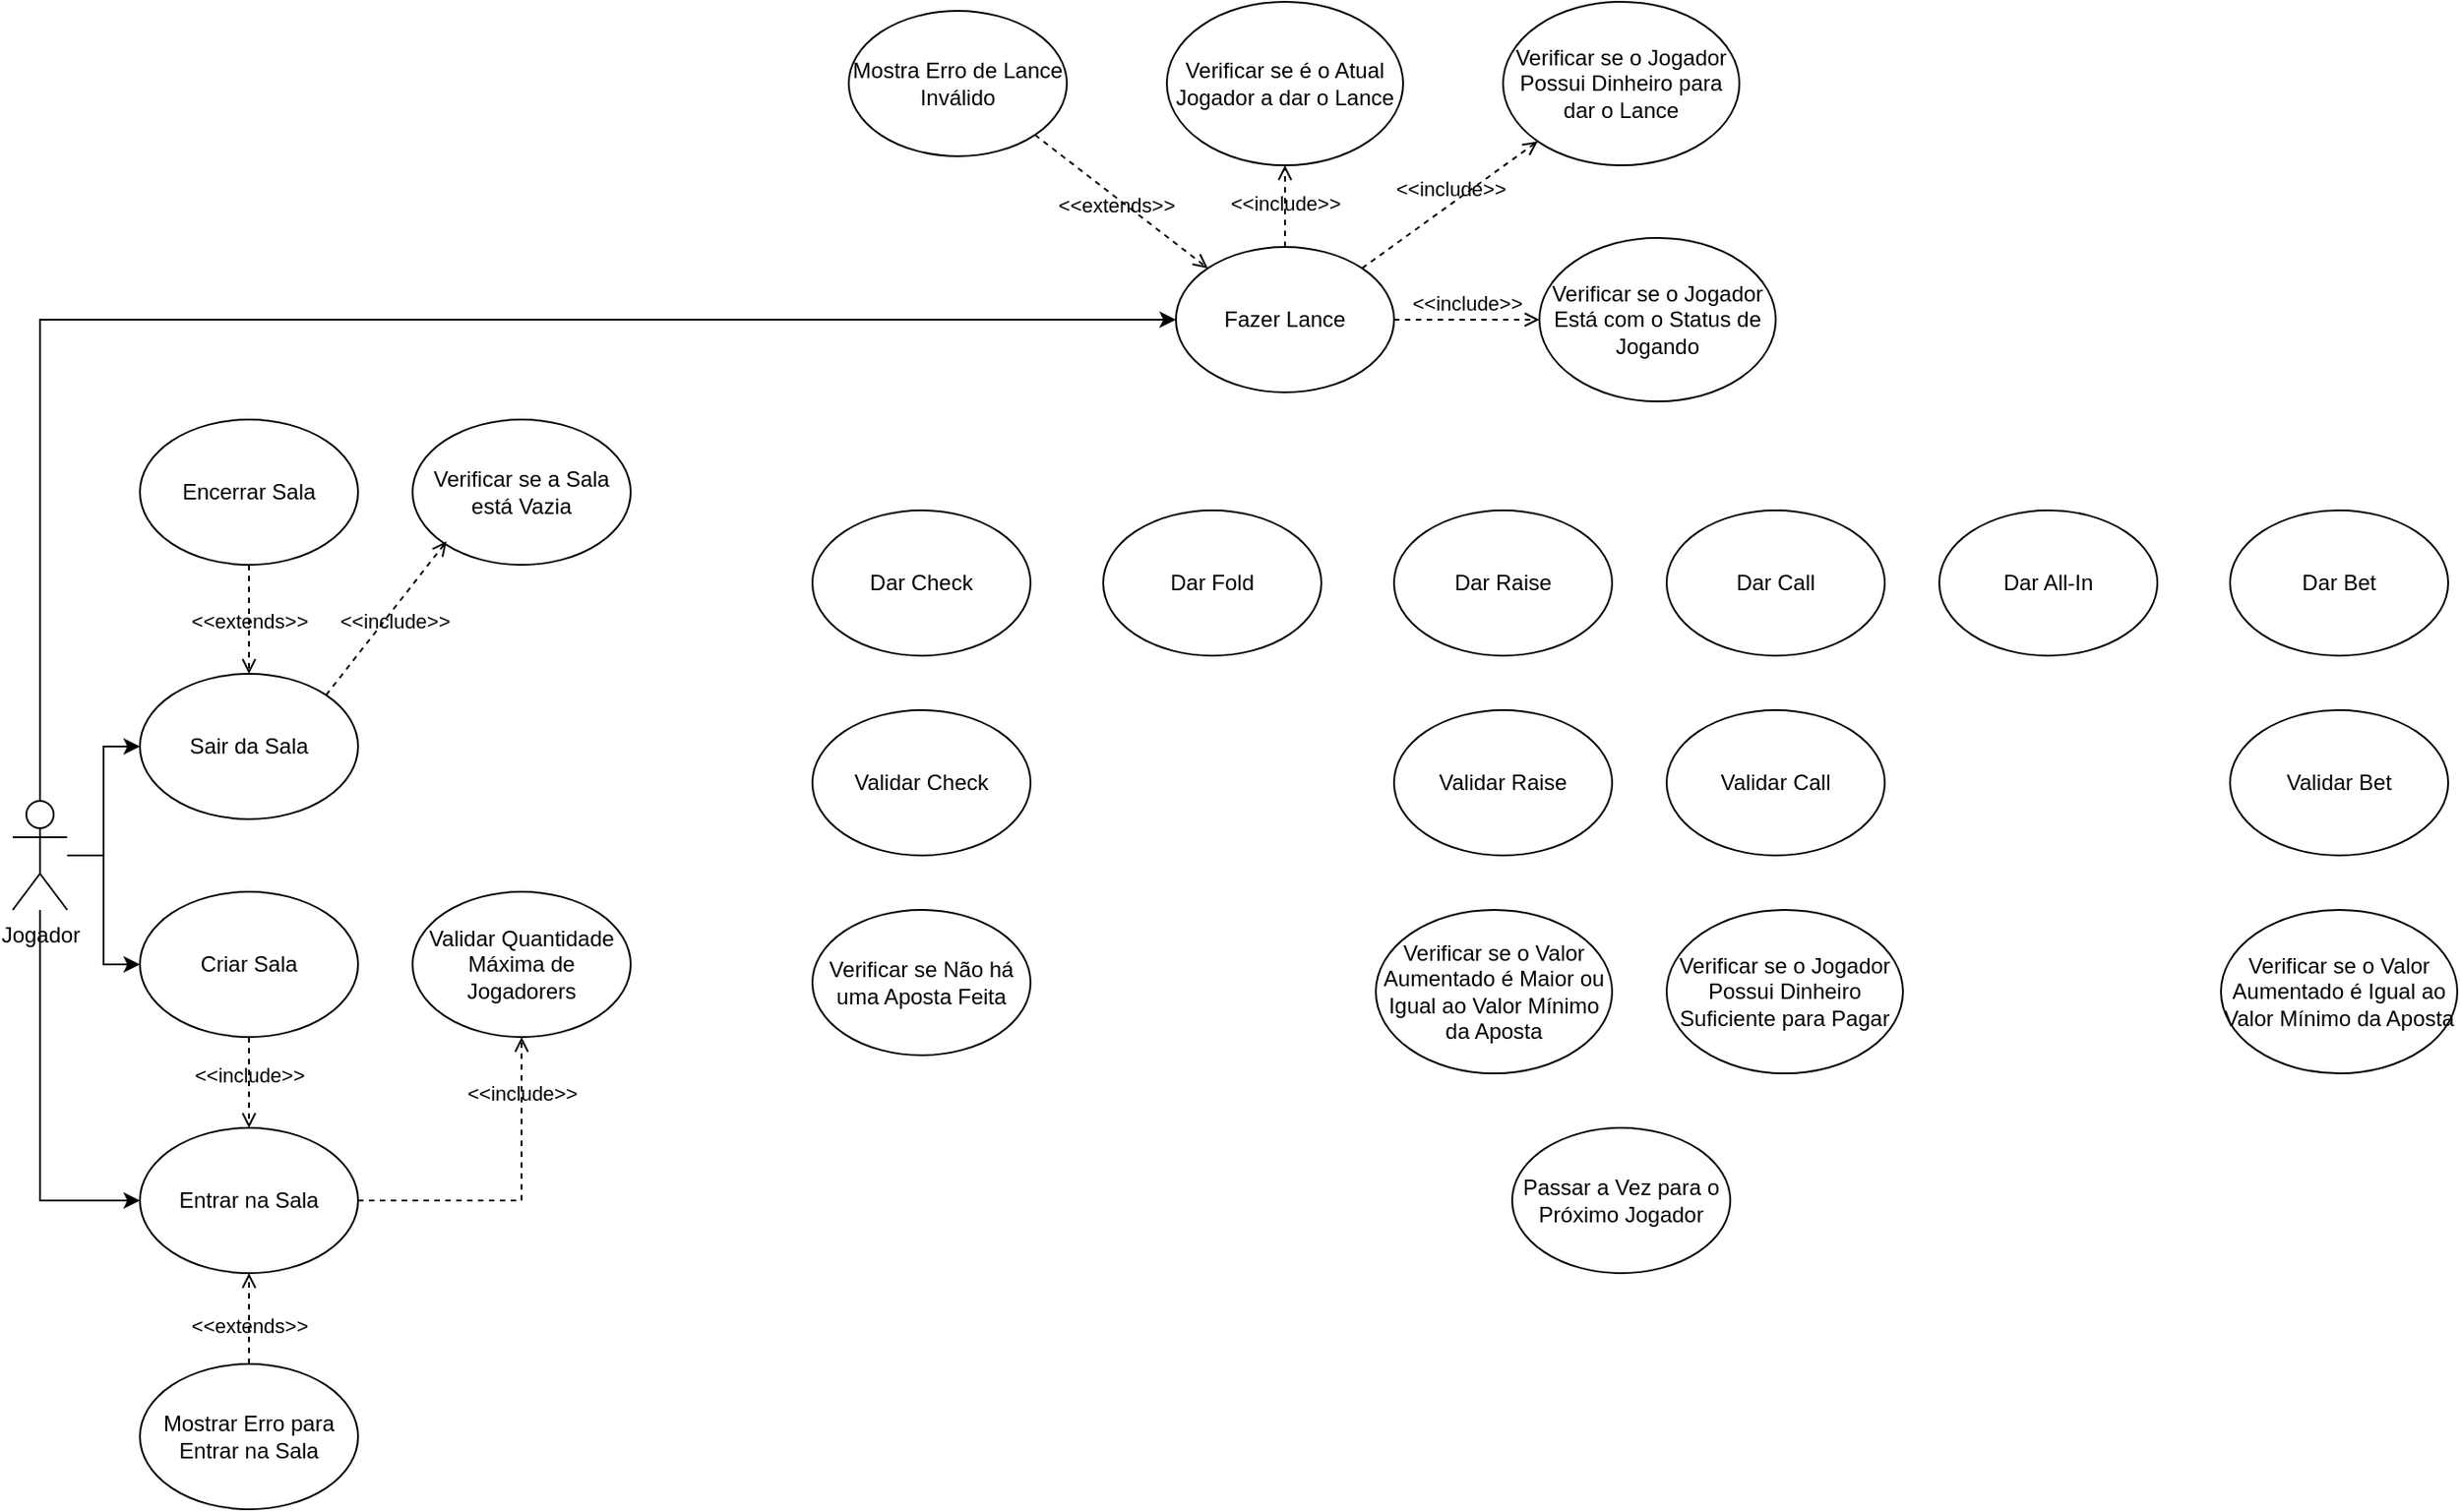 <mxfile version="21.6.9" type="github">
  <diagram name="Page-1" id="rut9_6CQOEPtHjp8Rf0L">
    <mxGraphModel dx="211" dy="1199" grid="1" gridSize="10" guides="1" tooltips="1" connect="1" arrows="1" fold="1" page="1" pageScale="1" pageWidth="850" pageHeight="1100" math="0" shadow="0">
      <root>
        <mxCell id="0" />
        <mxCell id="1" parent="0" />
        <mxCell id="spJ10TGmZAzzF4JB76id-32" style="edgeStyle=orthogonalEdgeStyle;rounded=0;orthogonalLoop=1;jettySize=auto;html=1;" edge="1" parent="1" source="spJ10TGmZAzzF4JB76id-1" target="spJ10TGmZAzzF4JB76id-4">
          <mxGeometry relative="1" as="geometry" />
        </mxCell>
        <mxCell id="spJ10TGmZAzzF4JB76id-33" style="edgeStyle=orthogonalEdgeStyle;rounded=0;orthogonalLoop=1;jettySize=auto;html=1;entryX=0;entryY=0.5;entryDx=0;entryDy=0;" edge="1" parent="1" source="spJ10TGmZAzzF4JB76id-1" target="spJ10TGmZAzzF4JB76id-3">
          <mxGeometry relative="1" as="geometry" />
        </mxCell>
        <mxCell id="spJ10TGmZAzzF4JB76id-34" style="edgeStyle=orthogonalEdgeStyle;rounded=0;orthogonalLoop=1;jettySize=auto;html=1;entryX=0;entryY=0.5;entryDx=0;entryDy=0;" edge="1" parent="1" source="spJ10TGmZAzzF4JB76id-1" target="spJ10TGmZAzzF4JB76id-2">
          <mxGeometry relative="1" as="geometry">
            <Array as="points">
              <mxPoint x="85" y="530" />
            </Array>
          </mxGeometry>
        </mxCell>
        <mxCell id="spJ10TGmZAzzF4JB76id-35" style="edgeStyle=orthogonalEdgeStyle;rounded=0;orthogonalLoop=1;jettySize=auto;html=1;entryX=0;entryY=0.5;entryDx=0;entryDy=0;" edge="1" parent="1" source="spJ10TGmZAzzF4JB76id-1" target="spJ10TGmZAzzF4JB76id-5">
          <mxGeometry relative="1" as="geometry">
            <Array as="points">
              <mxPoint x="85" y="45" />
            </Array>
          </mxGeometry>
        </mxCell>
        <mxCell id="spJ10TGmZAzzF4JB76id-1" value="Jogador&lt;br&gt;" style="shape=umlActor;verticalLabelPosition=bottom;verticalAlign=top;html=1;outlineConnect=0;" vertex="1" parent="1">
          <mxGeometry x="70" y="310" width="30" height="60" as="geometry" />
        </mxCell>
        <mxCell id="spJ10TGmZAzzF4JB76id-2" value="Entrar na Sala" style="ellipse;whiteSpace=wrap;html=1;" vertex="1" parent="1">
          <mxGeometry x="140" y="490" width="120" height="80" as="geometry" />
        </mxCell>
        <mxCell id="spJ10TGmZAzzF4JB76id-3" value="Sair da Sala" style="ellipse;whiteSpace=wrap;html=1;" vertex="1" parent="1">
          <mxGeometry x="140" y="240" width="120" height="80" as="geometry" />
        </mxCell>
        <mxCell id="spJ10TGmZAzzF4JB76id-4" value="Criar Sala" style="ellipse;whiteSpace=wrap;html=1;" vertex="1" parent="1">
          <mxGeometry x="140" y="360" width="120" height="80" as="geometry" />
        </mxCell>
        <mxCell id="spJ10TGmZAzzF4JB76id-5" value="Fazer Lance" style="ellipse;whiteSpace=wrap;html=1;" vertex="1" parent="1">
          <mxGeometry x="710" y="5" width="120" height="80" as="geometry" />
        </mxCell>
        <mxCell id="spJ10TGmZAzzF4JB76id-7" value="Encerrar Sala" style="ellipse;whiteSpace=wrap;html=1;" vertex="1" parent="1">
          <mxGeometry x="140" y="100" width="120" height="80" as="geometry" />
        </mxCell>
        <mxCell id="spJ10TGmZAzzF4JB76id-10" value="Verificar se a Sala está Vazia" style="ellipse;whiteSpace=wrap;html=1;" vertex="1" parent="1">
          <mxGeometry x="290" y="100" width="120" height="80" as="geometry" />
        </mxCell>
        <mxCell id="spJ10TGmZAzzF4JB76id-11" value="Validar Quantidade Máxima de Jogadorers" style="ellipse;whiteSpace=wrap;html=1;" vertex="1" parent="1">
          <mxGeometry x="290" y="360" width="120" height="80" as="geometry" />
        </mxCell>
        <mxCell id="spJ10TGmZAzzF4JB76id-12" value="Mostrar Erro para Entrar na Sala" style="ellipse;whiteSpace=wrap;html=1;" vertex="1" parent="1">
          <mxGeometry x="140" y="620" width="120" height="80" as="geometry" />
        </mxCell>
        <mxCell id="spJ10TGmZAzzF4JB76id-13" value="Mostra Erro de Lance Inválido" style="ellipse;whiteSpace=wrap;html=1;" vertex="1" parent="1">
          <mxGeometry x="530" y="-125" width="120" height="80" as="geometry" />
        </mxCell>
        <mxCell id="spJ10TGmZAzzF4JB76id-14" value="Verificar se é o Atual Jogador a dar o Lance" style="ellipse;whiteSpace=wrap;html=1;" vertex="1" parent="1">
          <mxGeometry x="705" y="-130" width="130" height="90" as="geometry" />
        </mxCell>
        <mxCell id="spJ10TGmZAzzF4JB76id-15" value="Verificar se o Jogador Possui Dinheiro para dar o Lance" style="ellipse;whiteSpace=wrap;html=1;" vertex="1" parent="1">
          <mxGeometry x="890" y="-130" width="130" height="90" as="geometry" />
        </mxCell>
        <mxCell id="spJ10TGmZAzzF4JB76id-16" value="Verificar se o Jogador Está com o Status de Jogando" style="ellipse;whiteSpace=wrap;html=1;" vertex="1" parent="1">
          <mxGeometry x="910" width="130" height="90" as="geometry" />
        </mxCell>
        <mxCell id="spJ10TGmZAzzF4JB76id-17" value="Dar Check" style="ellipse;whiteSpace=wrap;html=1;" vertex="1" parent="1">
          <mxGeometry x="510" y="150" width="120" height="80" as="geometry" />
        </mxCell>
        <mxCell id="spJ10TGmZAzzF4JB76id-18" value="Dar Fold" style="ellipse;whiteSpace=wrap;html=1;" vertex="1" parent="1">
          <mxGeometry x="670" y="150" width="120" height="80" as="geometry" />
        </mxCell>
        <mxCell id="spJ10TGmZAzzF4JB76id-19" value="Dar Raise" style="ellipse;whiteSpace=wrap;html=1;" vertex="1" parent="1">
          <mxGeometry x="830" y="150" width="120" height="80" as="geometry" />
        </mxCell>
        <mxCell id="spJ10TGmZAzzF4JB76id-20" value="Dar Call" style="ellipse;whiteSpace=wrap;html=1;" vertex="1" parent="1">
          <mxGeometry x="980" y="150" width="120" height="80" as="geometry" />
        </mxCell>
        <mxCell id="spJ10TGmZAzzF4JB76id-21" value="Dar All-In" style="ellipse;whiteSpace=wrap;html=1;" vertex="1" parent="1">
          <mxGeometry x="1130" y="150" width="120" height="80" as="geometry" />
        </mxCell>
        <mxCell id="spJ10TGmZAzzF4JB76id-22" value="Dar Bet" style="ellipse;whiteSpace=wrap;html=1;" vertex="1" parent="1">
          <mxGeometry x="1290" y="150" width="120" height="80" as="geometry" />
        </mxCell>
        <mxCell id="spJ10TGmZAzzF4JB76id-23" value="Validar Check" style="ellipse;whiteSpace=wrap;html=1;" vertex="1" parent="1">
          <mxGeometry x="510" y="260" width="120" height="80" as="geometry" />
        </mxCell>
        <mxCell id="spJ10TGmZAzzF4JB76id-24" value="Validar Raise" style="ellipse;whiteSpace=wrap;html=1;" vertex="1" parent="1">
          <mxGeometry x="830" y="260" width="120" height="80" as="geometry" />
        </mxCell>
        <mxCell id="spJ10TGmZAzzF4JB76id-25" value="Verificar se Não há uma Aposta Feita" style="ellipse;whiteSpace=wrap;html=1;" vertex="1" parent="1">
          <mxGeometry x="510" y="370" width="120" height="80" as="geometry" />
        </mxCell>
        <mxCell id="spJ10TGmZAzzF4JB76id-26" value="Verificar se o Valor Aumentado é Maior ou Igual ao Valor Mínimo da Aposta" style="ellipse;whiteSpace=wrap;html=1;" vertex="1" parent="1">
          <mxGeometry x="820" y="370" width="130" height="90" as="geometry" />
        </mxCell>
        <mxCell id="spJ10TGmZAzzF4JB76id-27" value="Validar Call" style="ellipse;whiteSpace=wrap;html=1;" vertex="1" parent="1">
          <mxGeometry x="980" y="260" width="120" height="80" as="geometry" />
        </mxCell>
        <mxCell id="spJ10TGmZAzzF4JB76id-28" value="Verificar se o Jogador Possui Dinheiro Suficiente para Pagar" style="ellipse;whiteSpace=wrap;html=1;" vertex="1" parent="1">
          <mxGeometry x="980" y="370" width="130" height="90" as="geometry" />
        </mxCell>
        <mxCell id="spJ10TGmZAzzF4JB76id-29" value="Validar Bet" style="ellipse;whiteSpace=wrap;html=1;" vertex="1" parent="1">
          <mxGeometry x="1290" y="260" width="120" height="80" as="geometry" />
        </mxCell>
        <mxCell id="spJ10TGmZAzzF4JB76id-30" value="Verificar se o Valor Aumentado é Igual ao Valor Mínimo da Aposta" style="ellipse;whiteSpace=wrap;html=1;" vertex="1" parent="1">
          <mxGeometry x="1285" y="370" width="130" height="90" as="geometry" />
        </mxCell>
        <mxCell id="spJ10TGmZAzzF4JB76id-31" value="Passar a Vez para o Próximo Jogador" style="ellipse;whiteSpace=wrap;html=1;" vertex="1" parent="1">
          <mxGeometry x="895" y="490" width="120" height="80" as="geometry" />
        </mxCell>
        <mxCell id="spJ10TGmZAzzF4JB76id-47" value="&amp;lt;&amp;lt;extends&amp;gt;&amp;gt;" style="html=1;verticalAlign=bottom;labelBackgroundColor=none;endArrow=open;endFill=0;dashed=1;rounded=0;exitX=0.5;exitY=1;exitDx=0;exitDy=0;entryX=0.5;entryY=0;entryDx=0;entryDy=0;" edge="1" parent="1" source="spJ10TGmZAzzF4JB76id-7" target="spJ10TGmZAzzF4JB76id-3">
          <mxGeometry x="0.333" width="160" relative="1" as="geometry">
            <mxPoint x="220" y="230" as="sourcePoint" />
            <mxPoint x="380" y="230" as="targetPoint" />
            <mxPoint as="offset" />
          </mxGeometry>
        </mxCell>
        <mxCell id="spJ10TGmZAzzF4JB76id-49" value="&amp;lt;&amp;lt;extends&amp;gt;&amp;gt;" style="html=1;verticalAlign=bottom;labelBackgroundColor=none;endArrow=open;endFill=0;dashed=1;rounded=0;exitX=0.5;exitY=0;exitDx=0;exitDy=0;" edge="1" parent="1" source="spJ10TGmZAzzF4JB76id-12" target="spJ10TGmZAzzF4JB76id-2">
          <mxGeometry x="-0.5" width="160" relative="1" as="geometry">
            <mxPoint x="345" y="550.0" as="sourcePoint" />
            <mxPoint x="505" y="550.0" as="targetPoint" />
            <mxPoint as="offset" />
          </mxGeometry>
        </mxCell>
        <mxCell id="spJ10TGmZAzzF4JB76id-50" value="&amp;lt;&amp;lt;include&amp;gt;&amp;gt;" style="html=1;verticalAlign=bottom;labelBackgroundColor=none;endArrow=open;endFill=0;dashed=1;rounded=0;exitX=0.5;exitY=1;exitDx=0;exitDy=0;" edge="1" parent="1" source="spJ10TGmZAzzF4JB76id-4" target="spJ10TGmZAzzF4JB76id-2">
          <mxGeometry x="0.2" width="160" relative="1" as="geometry">
            <mxPoint x="290" y="480.0" as="sourcePoint" />
            <mxPoint x="450" y="480.0" as="targetPoint" />
            <mxPoint as="offset" />
          </mxGeometry>
        </mxCell>
        <mxCell id="spJ10TGmZAzzF4JB76id-53" value="&amp;lt;&amp;lt;include&amp;gt;&amp;gt;" style="html=1;verticalAlign=bottom;labelBackgroundColor=none;endArrow=open;endFill=0;dashed=1;rounded=0;exitX=1;exitY=0.5;exitDx=0;exitDy=0;entryX=0.5;entryY=1;entryDx=0;entryDy=0;" edge="1" parent="1" source="spJ10TGmZAzzF4JB76id-2" target="spJ10TGmZAzzF4JB76id-11">
          <mxGeometry x="0.556" width="160" relative="1" as="geometry">
            <mxPoint x="210" y="450" as="sourcePoint" />
            <mxPoint x="210" y="500" as="targetPoint" />
            <mxPoint as="offset" />
            <Array as="points">
              <mxPoint x="350" y="530" />
            </Array>
          </mxGeometry>
        </mxCell>
        <mxCell id="spJ10TGmZAzzF4JB76id-55" value="&amp;lt;&amp;lt;extends&amp;gt;&amp;gt;" style="html=1;verticalAlign=bottom;labelBackgroundColor=none;endArrow=open;endFill=0;dashed=1;rounded=0;entryX=0;entryY=0;entryDx=0;entryDy=0;exitX=1;exitY=1;exitDx=0;exitDy=0;" edge="1" parent="1" source="spJ10TGmZAzzF4JB76id-13" target="spJ10TGmZAzzF4JB76id-5">
          <mxGeometry x="0.075" y="-10" width="160" relative="1" as="geometry">
            <mxPoint x="590" y="-40" as="sourcePoint" />
            <mxPoint x="670" y="-10" as="targetPoint" />
            <mxPoint as="offset" />
          </mxGeometry>
        </mxCell>
        <mxCell id="spJ10TGmZAzzF4JB76id-56" value="&amp;lt;&amp;lt;include&amp;gt;&amp;gt;" style="html=1;verticalAlign=bottom;labelBackgroundColor=none;endArrow=open;endFill=0;dashed=1;rounded=0;exitX=0.5;exitY=0;exitDx=0;exitDy=0;" edge="1" parent="1" source="spJ10TGmZAzzF4JB76id-5" target="spJ10TGmZAzzF4JB76id-14">
          <mxGeometry x="-0.333" width="160" relative="1" as="geometry">
            <mxPoint x="790" y="40.0" as="sourcePoint" />
            <mxPoint x="950" y="40.0" as="targetPoint" />
            <mxPoint as="offset" />
          </mxGeometry>
        </mxCell>
        <mxCell id="spJ10TGmZAzzF4JB76id-57" value="&amp;lt;&amp;lt;include&amp;gt;&amp;gt;" style="html=1;verticalAlign=bottom;labelBackgroundColor=none;endArrow=open;endFill=0;dashed=1;rounded=0;exitX=1;exitY=0.5;exitDx=0;exitDy=0;entryX=0;entryY=0.5;entryDx=0;entryDy=0;" edge="1" parent="1" source="spJ10TGmZAzzF4JB76id-5" target="spJ10TGmZAzzF4JB76id-16">
          <mxGeometry width="160" relative="1" as="geometry">
            <mxPoint x="790" y="40.0" as="sourcePoint" />
            <mxPoint x="890" y="45" as="targetPoint" />
            <mxPoint as="offset" />
          </mxGeometry>
        </mxCell>
        <mxCell id="spJ10TGmZAzzF4JB76id-59" value="&amp;lt;&amp;lt;include&amp;gt;&amp;gt;" style="html=1;verticalAlign=bottom;labelBackgroundColor=none;endArrow=open;endFill=0;dashed=1;rounded=0;exitX=1;exitY=0;exitDx=0;exitDy=0;entryX=0;entryY=1;entryDx=0;entryDy=0;" edge="1" parent="1" source="spJ10TGmZAzzF4JB76id-5" target="spJ10TGmZAzzF4JB76id-15">
          <mxGeometry width="160" relative="1" as="geometry">
            <mxPoint x="790" y="40.0" as="sourcePoint" />
            <mxPoint x="950" y="40.0" as="targetPoint" />
          </mxGeometry>
        </mxCell>
        <mxCell id="spJ10TGmZAzzF4JB76id-60" value="&amp;lt;&amp;lt;include&amp;gt;&amp;gt;" style="html=1;verticalAlign=bottom;labelBackgroundColor=none;endArrow=open;endFill=0;dashed=1;rounded=0;entryX=0.156;entryY=0.838;entryDx=0;entryDy=0;entryPerimeter=0;exitX=1;exitY=0;exitDx=0;exitDy=0;" edge="1" parent="1" source="spJ10TGmZAzzF4JB76id-3" target="spJ10TGmZAzzF4JB76id-10">
          <mxGeometry x="-0.105" y="-10" width="160" relative="1" as="geometry">
            <mxPoint x="200" y="210.0" as="sourcePoint" />
            <mxPoint x="360" y="210.0" as="targetPoint" />
            <mxPoint as="offset" />
          </mxGeometry>
        </mxCell>
      </root>
    </mxGraphModel>
  </diagram>
</mxfile>
